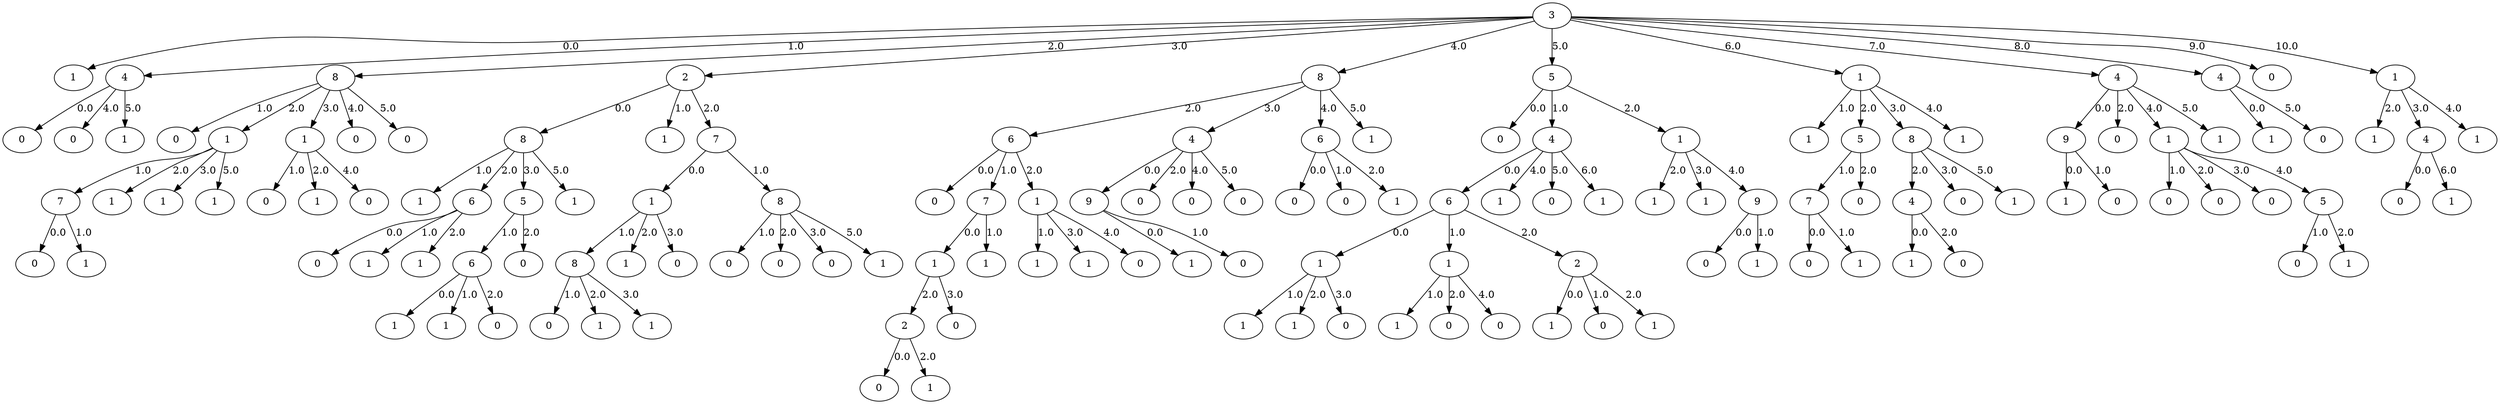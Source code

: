 digraph{
137[label=3];
137 -> 1 [label="0.0"];
1[label=1];
137 -> 5 [label="1.0"];
5[label=4];
5 -> 2 [label="0.0"];
2[label=0];
5 -> 3 [label="4.0"];
3[label=0];
5 -> 4 [label="5.0"];
4[label=1];
137 -> 20 [label="2.0"];
20[label=8];
20 -> 6 [label="1.0"];
6[label=0];
20 -> 13 [label="2.0"];
13[label=1];
13 -> 9 [label="1.0"];
9[label=7];
9 -> 7 [label="0.0"];
7[label=0];
9 -> 8 [label="1.0"];
8[label=1];
13 -> 10 [label="2.0"];
10[label=1];
13 -> 11 [label="3.0"];
11[label=1];
13 -> 12 [label="5.0"];
12[label=1];
20 -> 17 [label="3.0"];
17[label=1];
17 -> 14 [label="1.0"];
14[label=0];
17 -> 15 [label="2.0"];
15[label=1];
17 -> 16 [label="4.0"];
16[label=0];
20 -> 18 [label="4.0"];
18[label=0];
20 -> 19 [label="5.0"];
19[label=0];
137 -> 48 [label="3.0"];
48[label=2];
48 -> 33 [label="0.0"];
33[label=8];
33 -> 21 [label="1.0"];
21[label=1];
33 -> 25 [label="2.0"];
25[label=6];
25 -> 22 [label="0.0"];
22[label=0];
25 -> 23 [label="1.0"];
23[label=1];
25 -> 24 [label="2.0"];
24[label=1];
33 -> 31 [label="3.0"];
31[label=5];
31 -> 29 [label="1.0"];
29[label=6];
29 -> 26 [label="0.0"];
26[label=1];
29 -> 27 [label="1.0"];
27[label=1];
29 -> 28 [label="2.0"];
28[label=0];
31 -> 30 [label="2.0"];
30[label=0];
33 -> 32 [label="5.0"];
32[label=1];
48 -> 34 [label="1.0"];
34[label=1];
48 -> 47 [label="2.0"];
47[label=7];
47 -> 41 [label="0.0"];
41[label=1];
41 -> 38 [label="1.0"];
38[label=8];
38 -> 35 [label="1.0"];
35[label=0];
38 -> 36 [label="2.0"];
36[label=1];
38 -> 37 [label="3.0"];
37[label=1];
41 -> 39 [label="2.0"];
39[label=1];
41 -> 40 [label="3.0"];
40[label=0];
47 -> 46 [label="1.0"];
46[label=8];
46 -> 42 [label="1.0"];
42[label=0];
46 -> 43 [label="2.0"];
43[label=0];
46 -> 44 [label="3.0"];
44[label=0];
46 -> 45 [label="5.0"];
45[label=1];
137 -> 74 [label="4.0"];
74[label=8];
74 -> 61 [label="2.0"];
61[label=6];
61 -> 49 [label="0.0"];
49[label=0];
61 -> 56 [label="1.0"];
56[label=7];
56 -> 54 [label="0.0"];
54[label=1];
54 -> 52 [label="2.0"];
52[label=2];
52 -> 50 [label="0.0"];
50[label=0];
52 -> 51 [label="2.0"];
51[label=1];
54 -> 53 [label="3.0"];
53[label=0];
56 -> 55 [label="1.0"];
55[label=1];
61 -> 60 [label="2.0"];
60[label=1];
60 -> 57 [label="1.0"];
57[label=1];
60 -> 58 [label="3.0"];
58[label=1];
60 -> 59 [label="4.0"];
59[label=0];
74 -> 68 [label="3.0"];
68[label=4];
68 -> 64 [label="0.0"];
64[label=9];
64 -> 62 [label="0.0"];
62[label=1];
64 -> 63 [label="1.0"];
63[label=0];
68 -> 65 [label="2.0"];
65[label=0];
68 -> 66 [label="4.0"];
66[label=0];
68 -> 67 [label="5.0"];
67[label=0];
74 -> 72 [label="4.0"];
72[label=6];
72 -> 69 [label="0.0"];
69[label=0];
72 -> 70 [label="1.0"];
70[label=0];
72 -> 71 [label="2.0"];
71[label=1];
74 -> 73 [label="5.0"];
73[label=1];
137 -> 99 [label="5.0"];
99[label=5];
99 -> 75 [label="0.0"];
75[label=0];
99 -> 92 [label="1.0"];
92[label=4];
92 -> 88 [label="0.0"];
88[label=6];
88 -> 79 [label="0.0"];
79[label=1];
79 -> 76 [label="1.0"];
76[label=1];
79 -> 77 [label="2.0"];
77[label=1];
79 -> 78 [label="3.0"];
78[label=0];
88 -> 83 [label="1.0"];
83[label=1];
83 -> 80 [label="1.0"];
80[label=1];
83 -> 81 [label="2.0"];
81[label=0];
83 -> 82 [label="4.0"];
82[label=0];
88 -> 87 [label="2.0"];
87[label=2];
87 -> 84 [label="0.0"];
84[label=1];
87 -> 85 [label="1.0"];
85[label=0];
87 -> 86 [label="2.0"];
86[label=1];
92 -> 89 [label="4.0"];
89[label=1];
92 -> 90 [label="5.0"];
90[label=0];
92 -> 91 [label="6.0"];
91[label=1];
99 -> 98 [label="2.0"];
98[label=1];
98 -> 93 [label="2.0"];
93[label=1];
98 -> 94 [label="3.0"];
94[label=1];
98 -> 97 [label="4.0"];
97[label=9];
97 -> 95 [label="0.0"];
95[label=0];
97 -> 96 [label="1.0"];
96[label=1];
137 -> 113 [label="6.0"];
113[label=1];
113 -> 100 [label="1.0"];
100[label=1];
113 -> 105 [label="2.0"];
105[label=5];
105 -> 103 [label="1.0"];
103[label=7];
103 -> 101 [label="0.0"];
101[label=0];
103 -> 102 [label="1.0"];
102[label=1];
105 -> 104 [label="2.0"];
104[label=0];
113 -> 111 [label="3.0"];
111[label=8];
111 -> 108 [label="2.0"];
108[label=4];
108 -> 106 [label="0.0"];
106[label=1];
108 -> 107 [label="2.0"];
107[label=0];
111 -> 109 [label="3.0"];
109[label=0];
111 -> 110 [label="5.0"];
110[label=1];
113 -> 112 [label="4.0"];
112[label=1];
137 -> 126 [label="7.0"];
126[label=4];
126 -> 116 [label="0.0"];
116[label=9];
116 -> 114 [label="0.0"];
114[label=1];
116 -> 115 [label="1.0"];
115[label=0];
126 -> 117 [label="2.0"];
117[label=0];
126 -> 124 [label="4.0"];
124[label=1];
124 -> 118 [label="1.0"];
118[label=0];
124 -> 119 [label="2.0"];
119[label=0];
124 -> 120 [label="3.0"];
120[label=0];
124 -> 123 [label="4.0"];
123[label=5];
123 -> 121 [label="1.0"];
121[label=0];
123 -> 122 [label="2.0"];
122[label=1];
126 -> 125 [label="5.0"];
125[label=1];
137 -> 129 [label="8.0"];
129[label=4];
129 -> 127 [label="0.0"];
127[label=1];
129 -> 128 [label="5.0"];
128[label=0];
137 -> 130 [label="9.0"];
130[label=0];
137 -> 136 [label="10.0"];
136[label=1];
136 -> 131 [label="2.0"];
131[label=1];
136 -> 134 [label="3.0"];
134[label=4];
134 -> 132 [label="0.0"];
132[label=0];
134 -> 133 [label="6.0"];
133[label=1];
136 -> 135 [label="4.0"];
135[label=1];
}